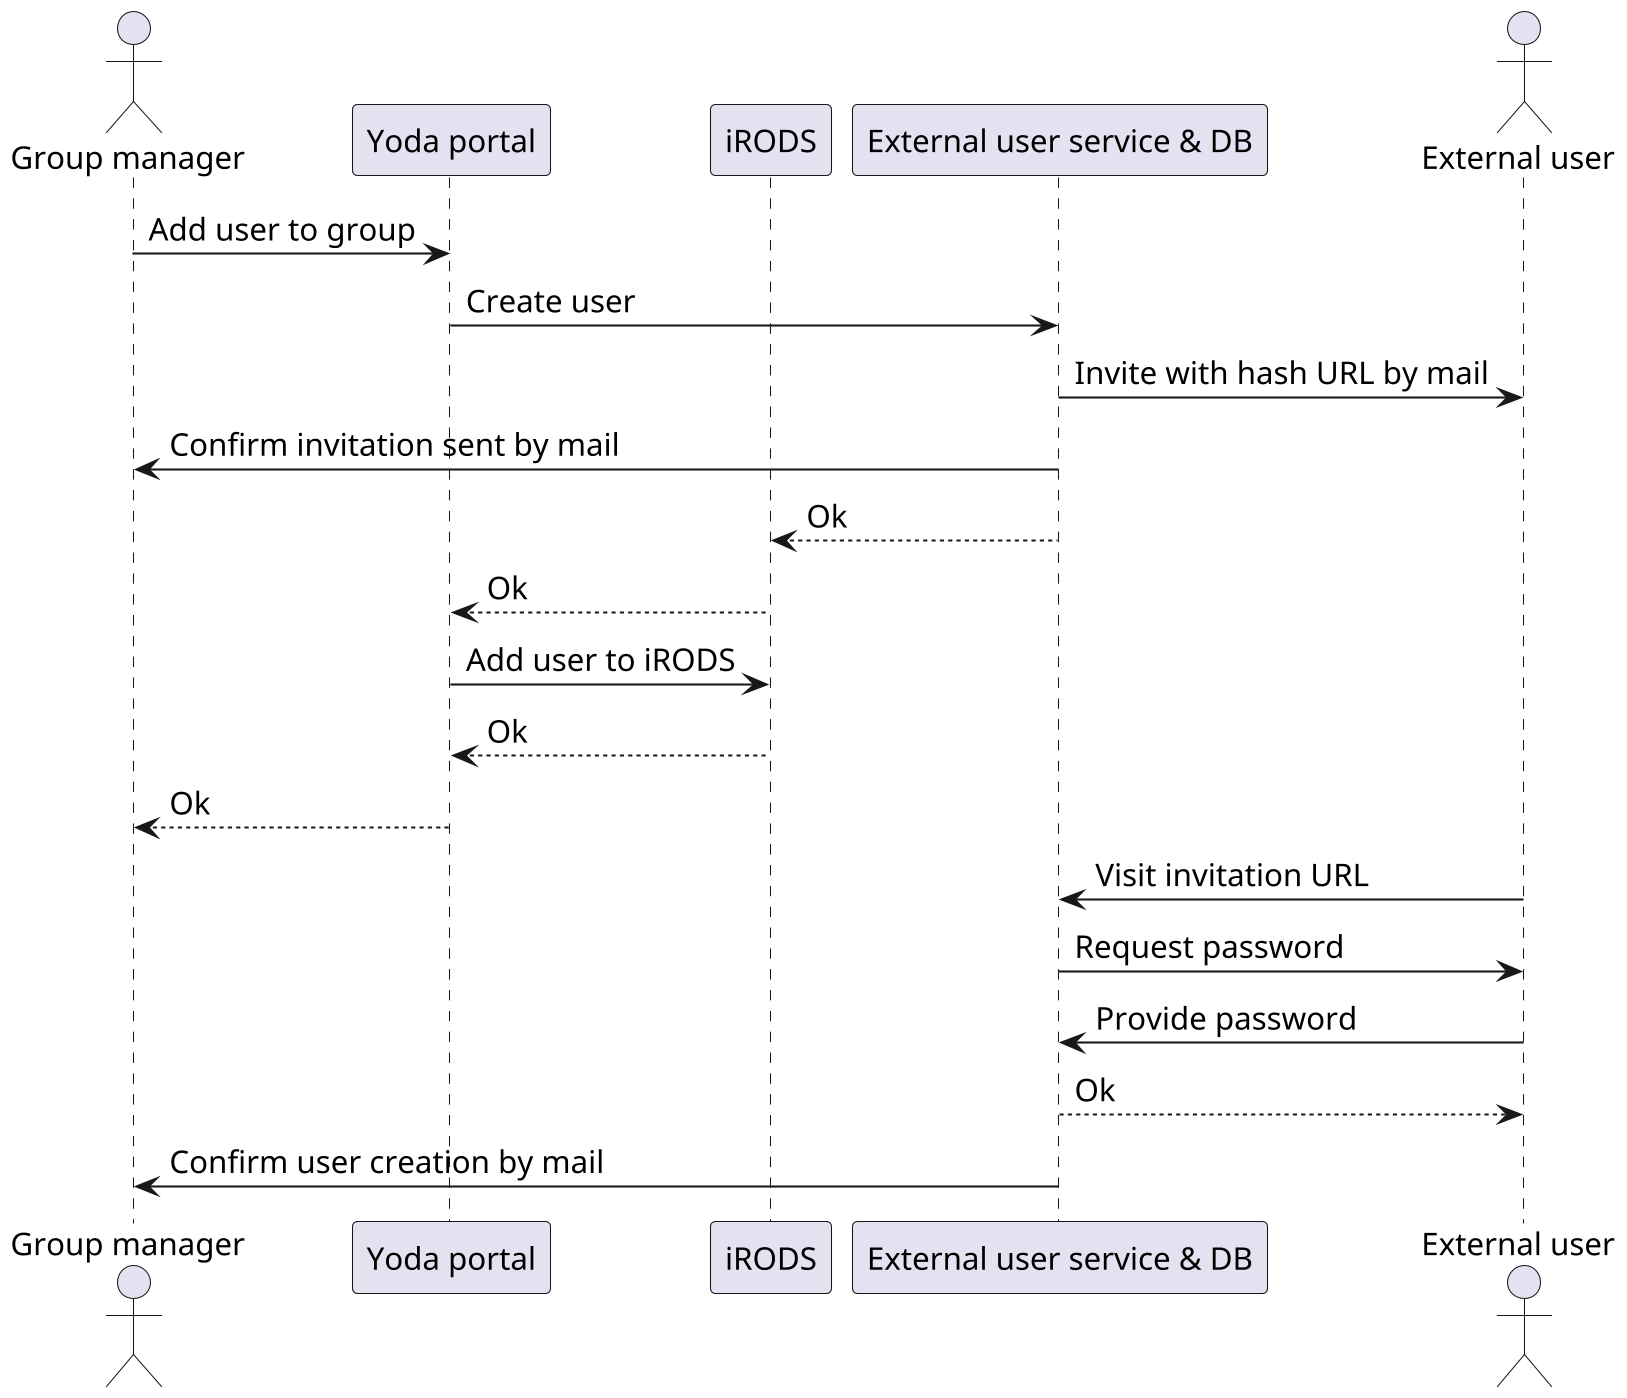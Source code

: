 @startuml

skinparam defaultFontName CMU Serif
skinparam defaultFontSize 15
skinparam shadowing false
skinparam dpi 200

actor       "Group manager" as gm
participant "Yoda portal" as portal
participant "iRODS" as irods
participant "External user service & DB" as eus
actor       "External user" as user

gm      -> portal : Add user to group
portal  -> eus    : Create user
eus     -> user   : Invite with hash URL by mail
gm      <- eus    : Confirm invitation sent by mail
irods  <-- eus    : Ok
portal <-- irods  : Ok
portal  -> irods  : Add user to iRODS
portal <-- irods  : Ok
gm     <-- portal : Ok
eus     <- user   : Visit invitation URL
eus     -> user   : Request password
eus     <- user   : Provide password
eus    --> user   : Ok
gm      <- eus    : Confirm user creation by mail

@enduml

